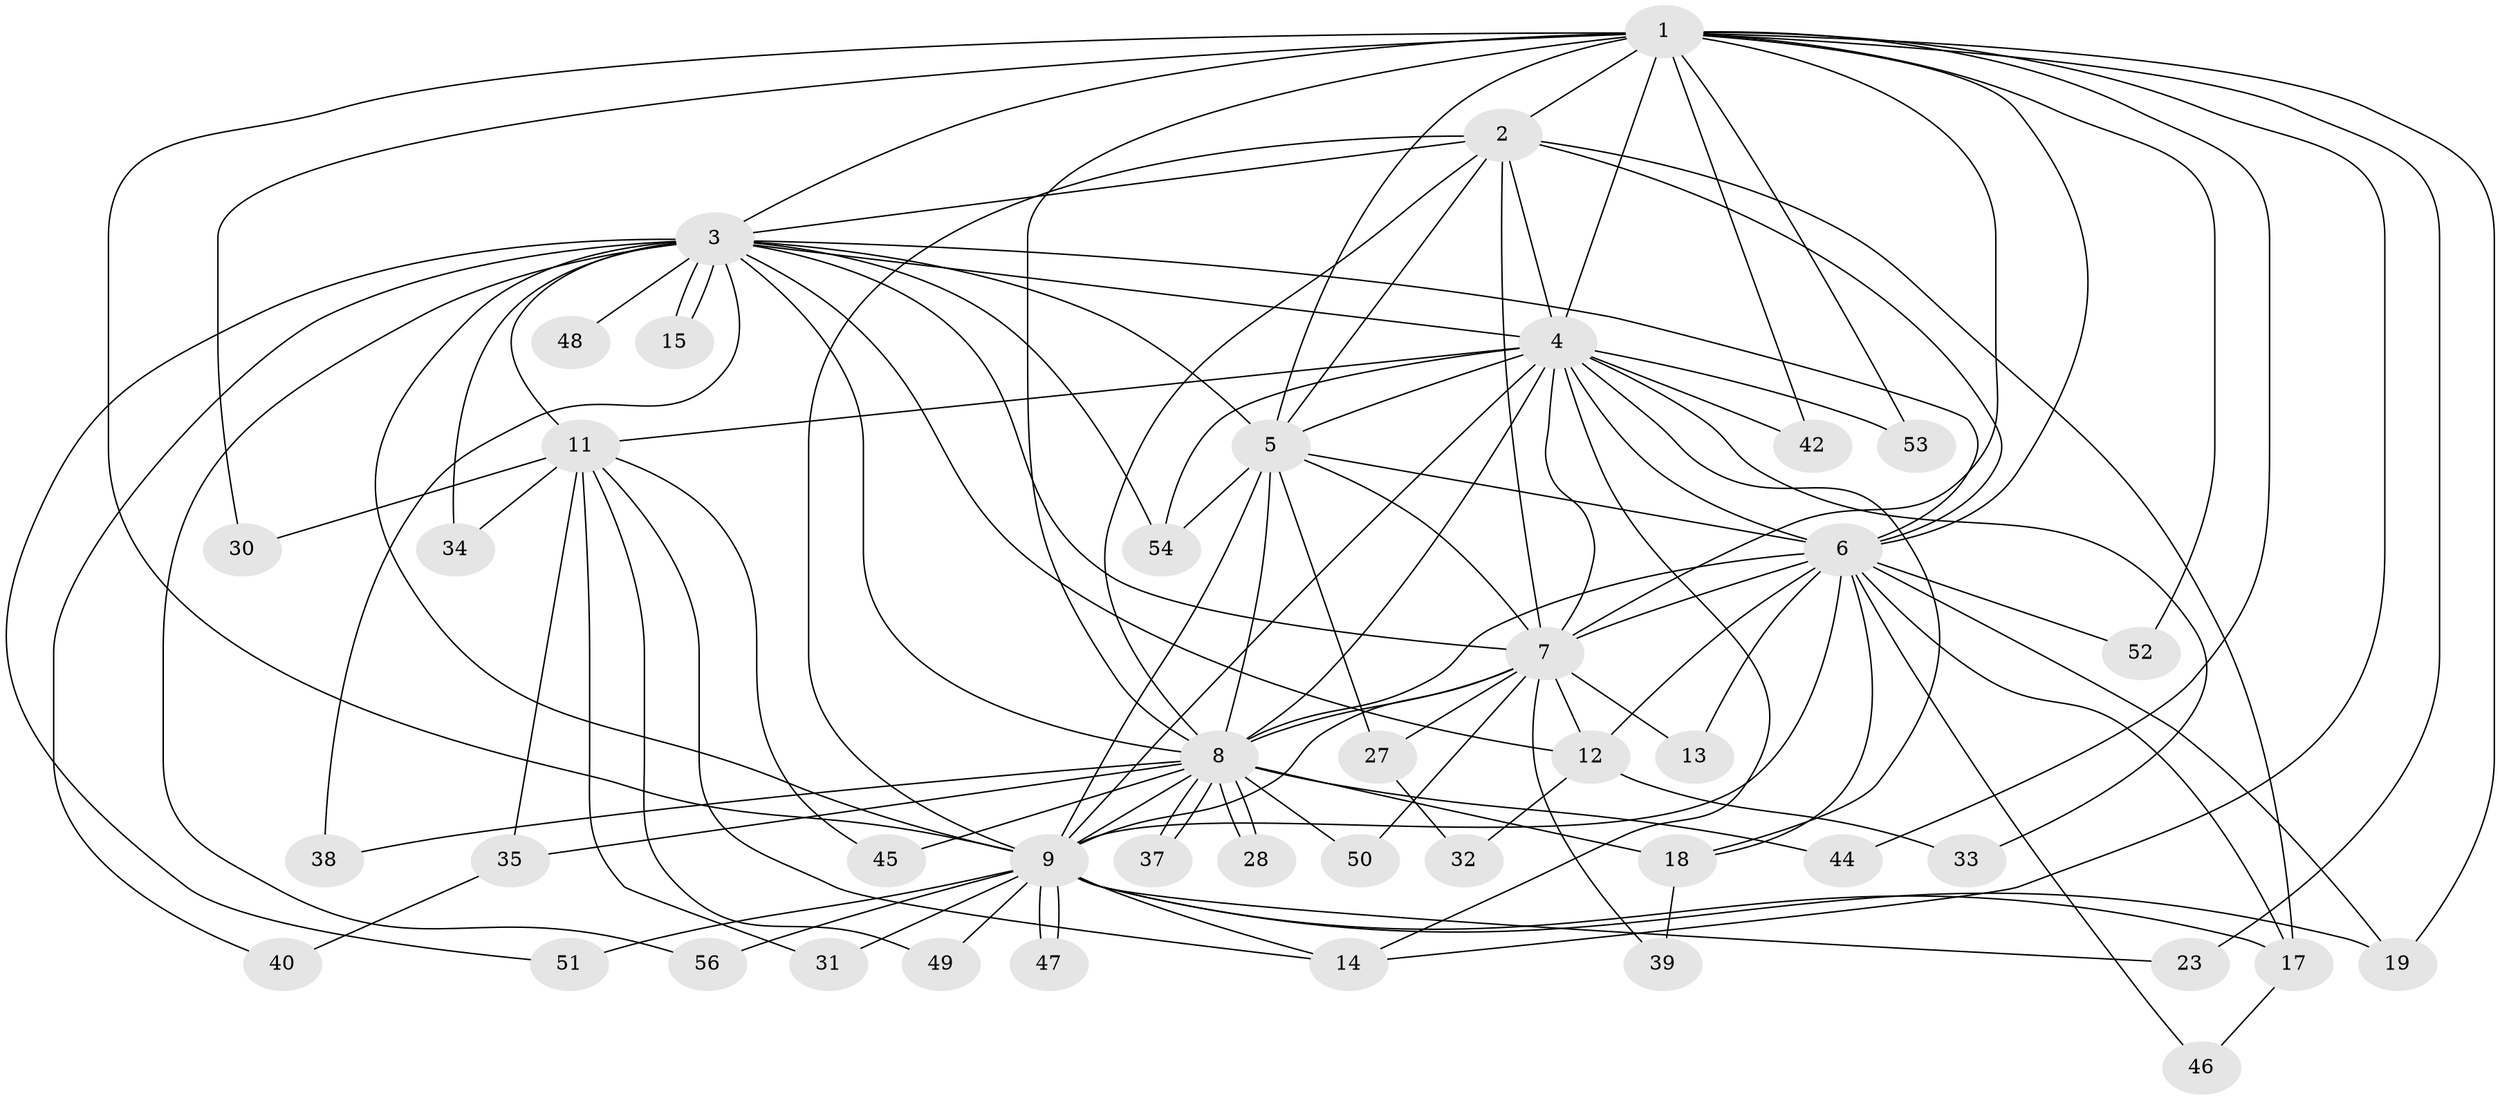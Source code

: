 // Generated by graph-tools (version 1.1) at 2025/23/03/03/25 07:23:46]
// undirected, 43 vertices, 110 edges
graph export_dot {
graph [start="1"]
  node [color=gray90,style=filled];
  1 [super="+10"];
  2;
  3 [super="+21"];
  4 [super="+41"];
  5 [super="+25"];
  6 [super="+20"];
  7;
  8 [super="+24"];
  9 [super="+43"];
  11 [super="+36"];
  12 [super="+16"];
  13;
  14;
  15;
  17 [super="+29"];
  18 [super="+22"];
  19 [super="+26"];
  23;
  27;
  28;
  30;
  31;
  32;
  33;
  34;
  35;
  37;
  38;
  39;
  40;
  42;
  44;
  45;
  46;
  47;
  48;
  49;
  50;
  51;
  52;
  53;
  54 [super="+55"];
  56;
  1 -- 2 [weight=2];
  1 -- 3 [weight=2];
  1 -- 4 [weight=2];
  1 -- 5 [weight=2];
  1 -- 6 [weight=2];
  1 -- 7 [weight=2];
  1 -- 8 [weight=2];
  1 -- 9 [weight=3];
  1 -- 23;
  1 -- 30;
  1 -- 52;
  1 -- 53;
  1 -- 42;
  1 -- 44;
  1 -- 14;
  1 -- 19;
  2 -- 3;
  2 -- 4;
  2 -- 5;
  2 -- 6;
  2 -- 7;
  2 -- 8;
  2 -- 9;
  2 -- 17;
  3 -- 4;
  3 -- 5;
  3 -- 6;
  3 -- 7;
  3 -- 8;
  3 -- 9;
  3 -- 11 [weight=2];
  3 -- 12;
  3 -- 15;
  3 -- 15;
  3 -- 34;
  3 -- 48 [weight=2];
  3 -- 51;
  3 -- 56;
  3 -- 38;
  3 -- 40;
  3 -- 54;
  4 -- 5;
  4 -- 6;
  4 -- 7;
  4 -- 8;
  4 -- 9;
  4 -- 11;
  4 -- 18;
  4 -- 33;
  4 -- 42;
  4 -- 53;
  4 -- 54;
  4 -- 14;
  5 -- 6;
  5 -- 7;
  5 -- 8;
  5 -- 9 [weight=2];
  5 -- 27;
  5 -- 54;
  6 -- 7 [weight=2];
  6 -- 8;
  6 -- 9;
  6 -- 13;
  6 -- 17;
  6 -- 18;
  6 -- 19;
  6 -- 52;
  6 -- 12;
  6 -- 46;
  7 -- 8;
  7 -- 9;
  7 -- 12;
  7 -- 13;
  7 -- 27;
  7 -- 39;
  7 -- 50;
  8 -- 9;
  8 -- 28;
  8 -- 28;
  8 -- 35;
  8 -- 37;
  8 -- 37;
  8 -- 38;
  8 -- 45;
  8 -- 50;
  8 -- 44;
  8 -- 18 [weight=2];
  9 -- 14;
  9 -- 17;
  9 -- 19;
  9 -- 23;
  9 -- 31;
  9 -- 47;
  9 -- 47;
  9 -- 49;
  9 -- 51;
  9 -- 56;
  11 -- 30;
  11 -- 31;
  11 -- 34;
  11 -- 35;
  11 -- 45;
  11 -- 49;
  11 -- 14;
  12 -- 32;
  12 -- 33;
  17 -- 46;
  18 -- 39;
  27 -- 32;
  35 -- 40;
}
